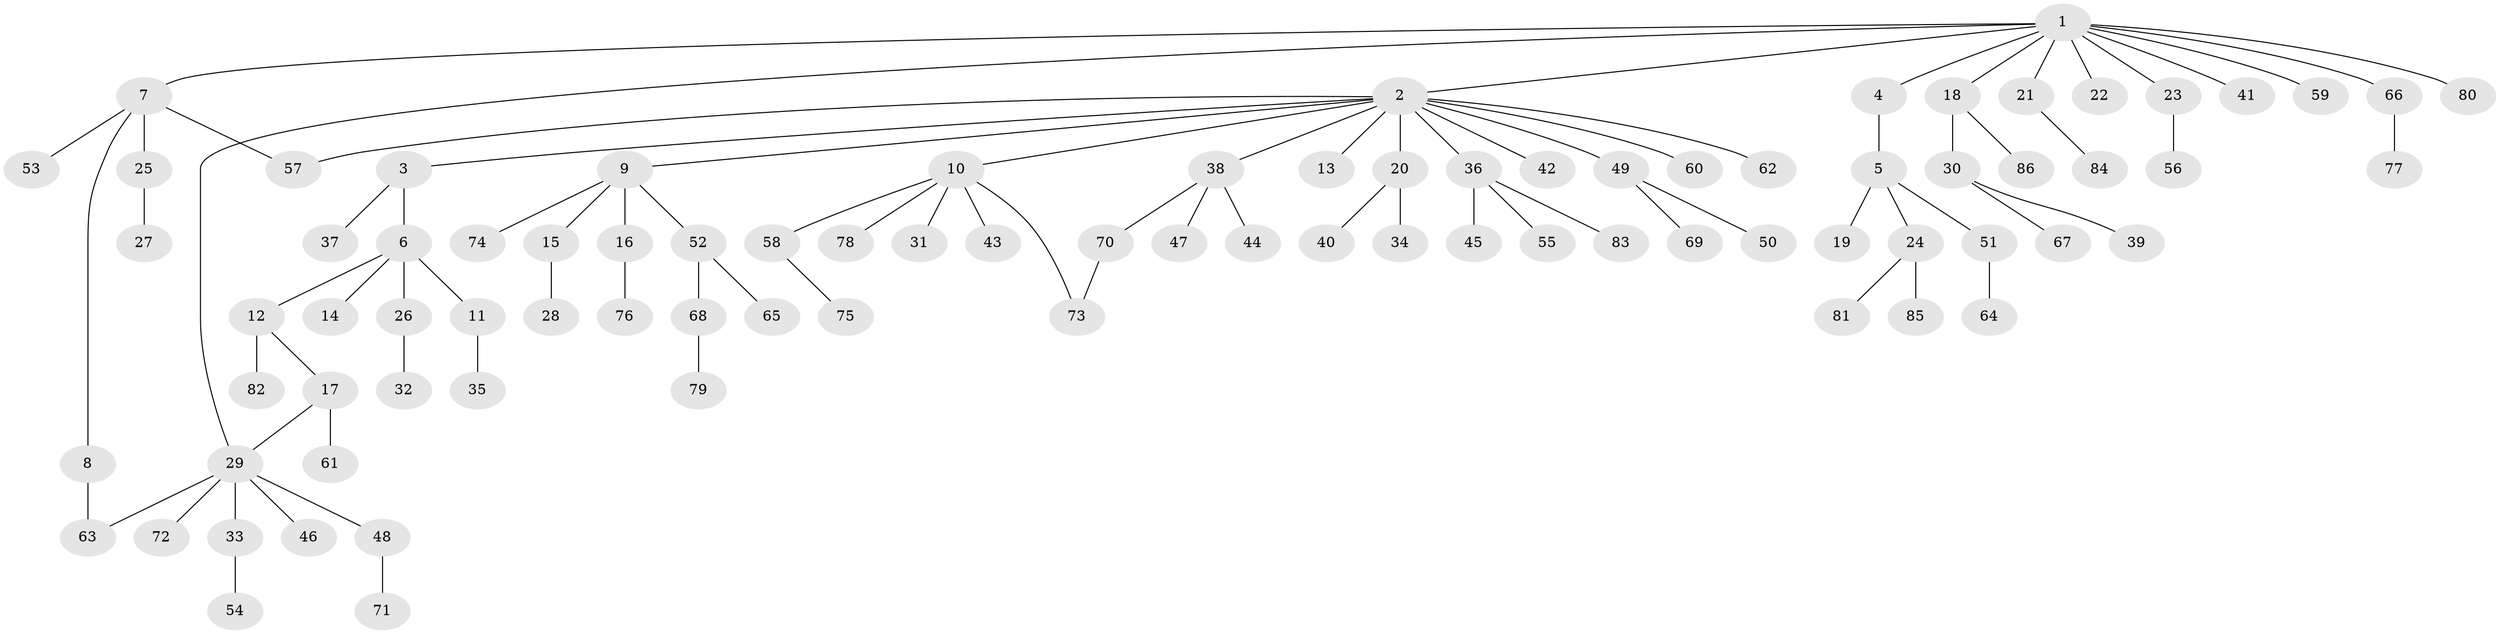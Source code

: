// Generated by graph-tools (version 1.1) at 2025/35/03/09/25 02:35:32]
// undirected, 86 vertices, 89 edges
graph export_dot {
graph [start="1"]
  node [color=gray90,style=filled];
  1;
  2;
  3;
  4;
  5;
  6;
  7;
  8;
  9;
  10;
  11;
  12;
  13;
  14;
  15;
  16;
  17;
  18;
  19;
  20;
  21;
  22;
  23;
  24;
  25;
  26;
  27;
  28;
  29;
  30;
  31;
  32;
  33;
  34;
  35;
  36;
  37;
  38;
  39;
  40;
  41;
  42;
  43;
  44;
  45;
  46;
  47;
  48;
  49;
  50;
  51;
  52;
  53;
  54;
  55;
  56;
  57;
  58;
  59;
  60;
  61;
  62;
  63;
  64;
  65;
  66;
  67;
  68;
  69;
  70;
  71;
  72;
  73;
  74;
  75;
  76;
  77;
  78;
  79;
  80;
  81;
  82;
  83;
  84;
  85;
  86;
  1 -- 2;
  1 -- 4;
  1 -- 7;
  1 -- 18;
  1 -- 21;
  1 -- 22;
  1 -- 23;
  1 -- 29;
  1 -- 41;
  1 -- 59;
  1 -- 66;
  1 -- 80;
  2 -- 3;
  2 -- 9;
  2 -- 10;
  2 -- 13;
  2 -- 20;
  2 -- 36;
  2 -- 38;
  2 -- 42;
  2 -- 49;
  2 -- 57;
  2 -- 60;
  2 -- 62;
  3 -- 6;
  3 -- 37;
  4 -- 5;
  5 -- 19;
  5 -- 24;
  5 -- 51;
  6 -- 11;
  6 -- 12;
  6 -- 14;
  6 -- 26;
  7 -- 8;
  7 -- 25;
  7 -- 53;
  7 -- 57;
  8 -- 63;
  9 -- 15;
  9 -- 16;
  9 -- 52;
  9 -- 74;
  10 -- 31;
  10 -- 43;
  10 -- 58;
  10 -- 73;
  10 -- 78;
  11 -- 35;
  12 -- 17;
  12 -- 82;
  15 -- 28;
  16 -- 76;
  17 -- 29;
  17 -- 61;
  18 -- 30;
  18 -- 86;
  20 -- 34;
  20 -- 40;
  21 -- 84;
  23 -- 56;
  24 -- 81;
  24 -- 85;
  25 -- 27;
  26 -- 32;
  29 -- 33;
  29 -- 46;
  29 -- 48;
  29 -- 63;
  29 -- 72;
  30 -- 39;
  30 -- 67;
  33 -- 54;
  36 -- 45;
  36 -- 55;
  36 -- 83;
  38 -- 44;
  38 -- 47;
  38 -- 70;
  48 -- 71;
  49 -- 50;
  49 -- 69;
  51 -- 64;
  52 -- 65;
  52 -- 68;
  58 -- 75;
  66 -- 77;
  68 -- 79;
  70 -- 73;
}

